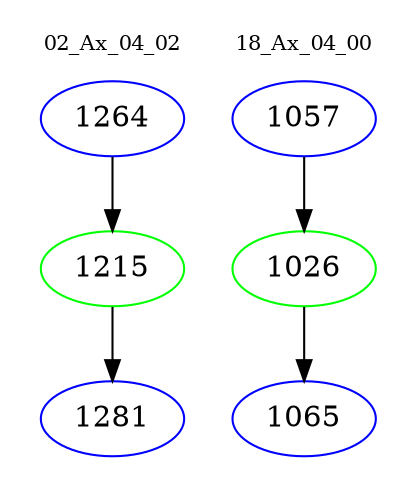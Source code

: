 digraph{
subgraph cluster_0 {
color = white
label = "02_Ax_04_02";
fontsize=10;
T0_1264 [label="1264", color="blue"]
T0_1264 -> T0_1215 [color="black"]
T0_1215 [label="1215", color="green"]
T0_1215 -> T0_1281 [color="black"]
T0_1281 [label="1281", color="blue"]
}
subgraph cluster_1 {
color = white
label = "18_Ax_04_00";
fontsize=10;
T1_1057 [label="1057", color="blue"]
T1_1057 -> T1_1026 [color="black"]
T1_1026 [label="1026", color="green"]
T1_1026 -> T1_1065 [color="black"]
T1_1065 [label="1065", color="blue"]
}
}
